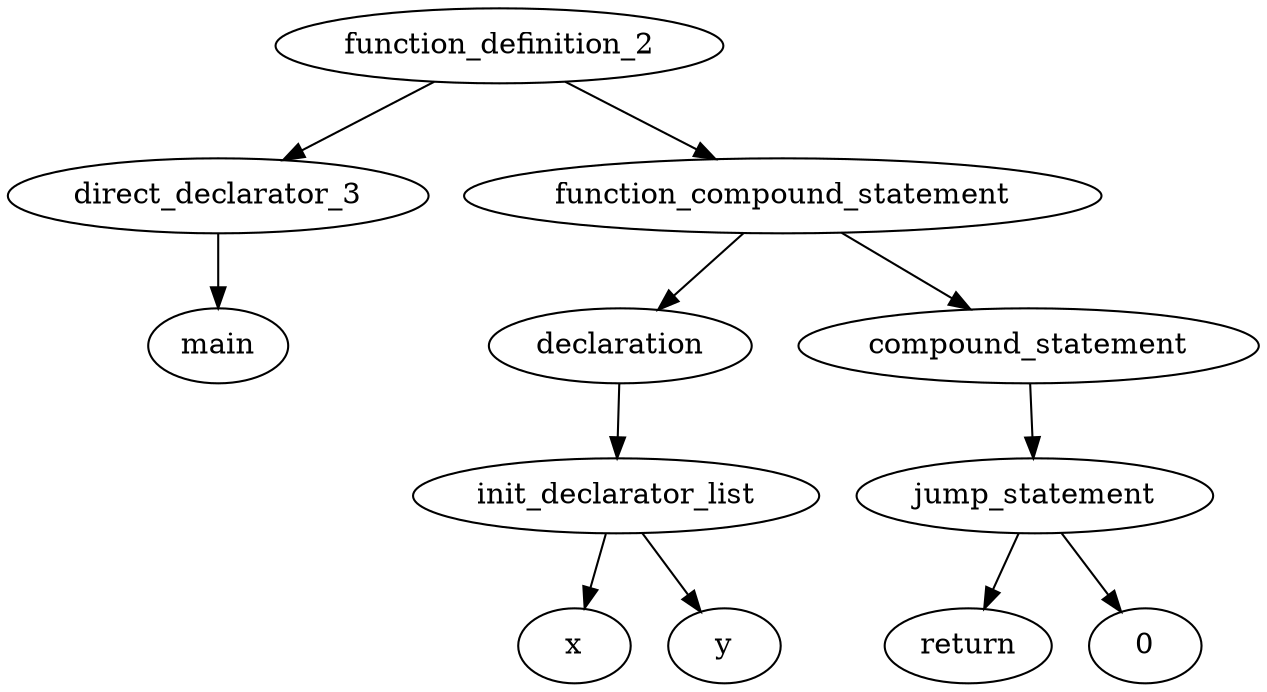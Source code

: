 digraph G {
1[label="direct_declarator_3"]
2[label="main"]
1 -> 2
3[label="init_declarator_list"]
4[label="x"]
3 -> 4
5[label="y"]
3 -> 5
6[label="declaration"]
6 -> 3
7[label="jump_statement"]
8[label="return"]
7 -> 8
9[label="0"]
7 -> 9
10[label="compound_statement"]
10 -> 7
11[label="function_compound_statement"]
11 -> 6
11 -> 10
12[label="function_definition_2"]
12 -> 1
12 -> 11
}